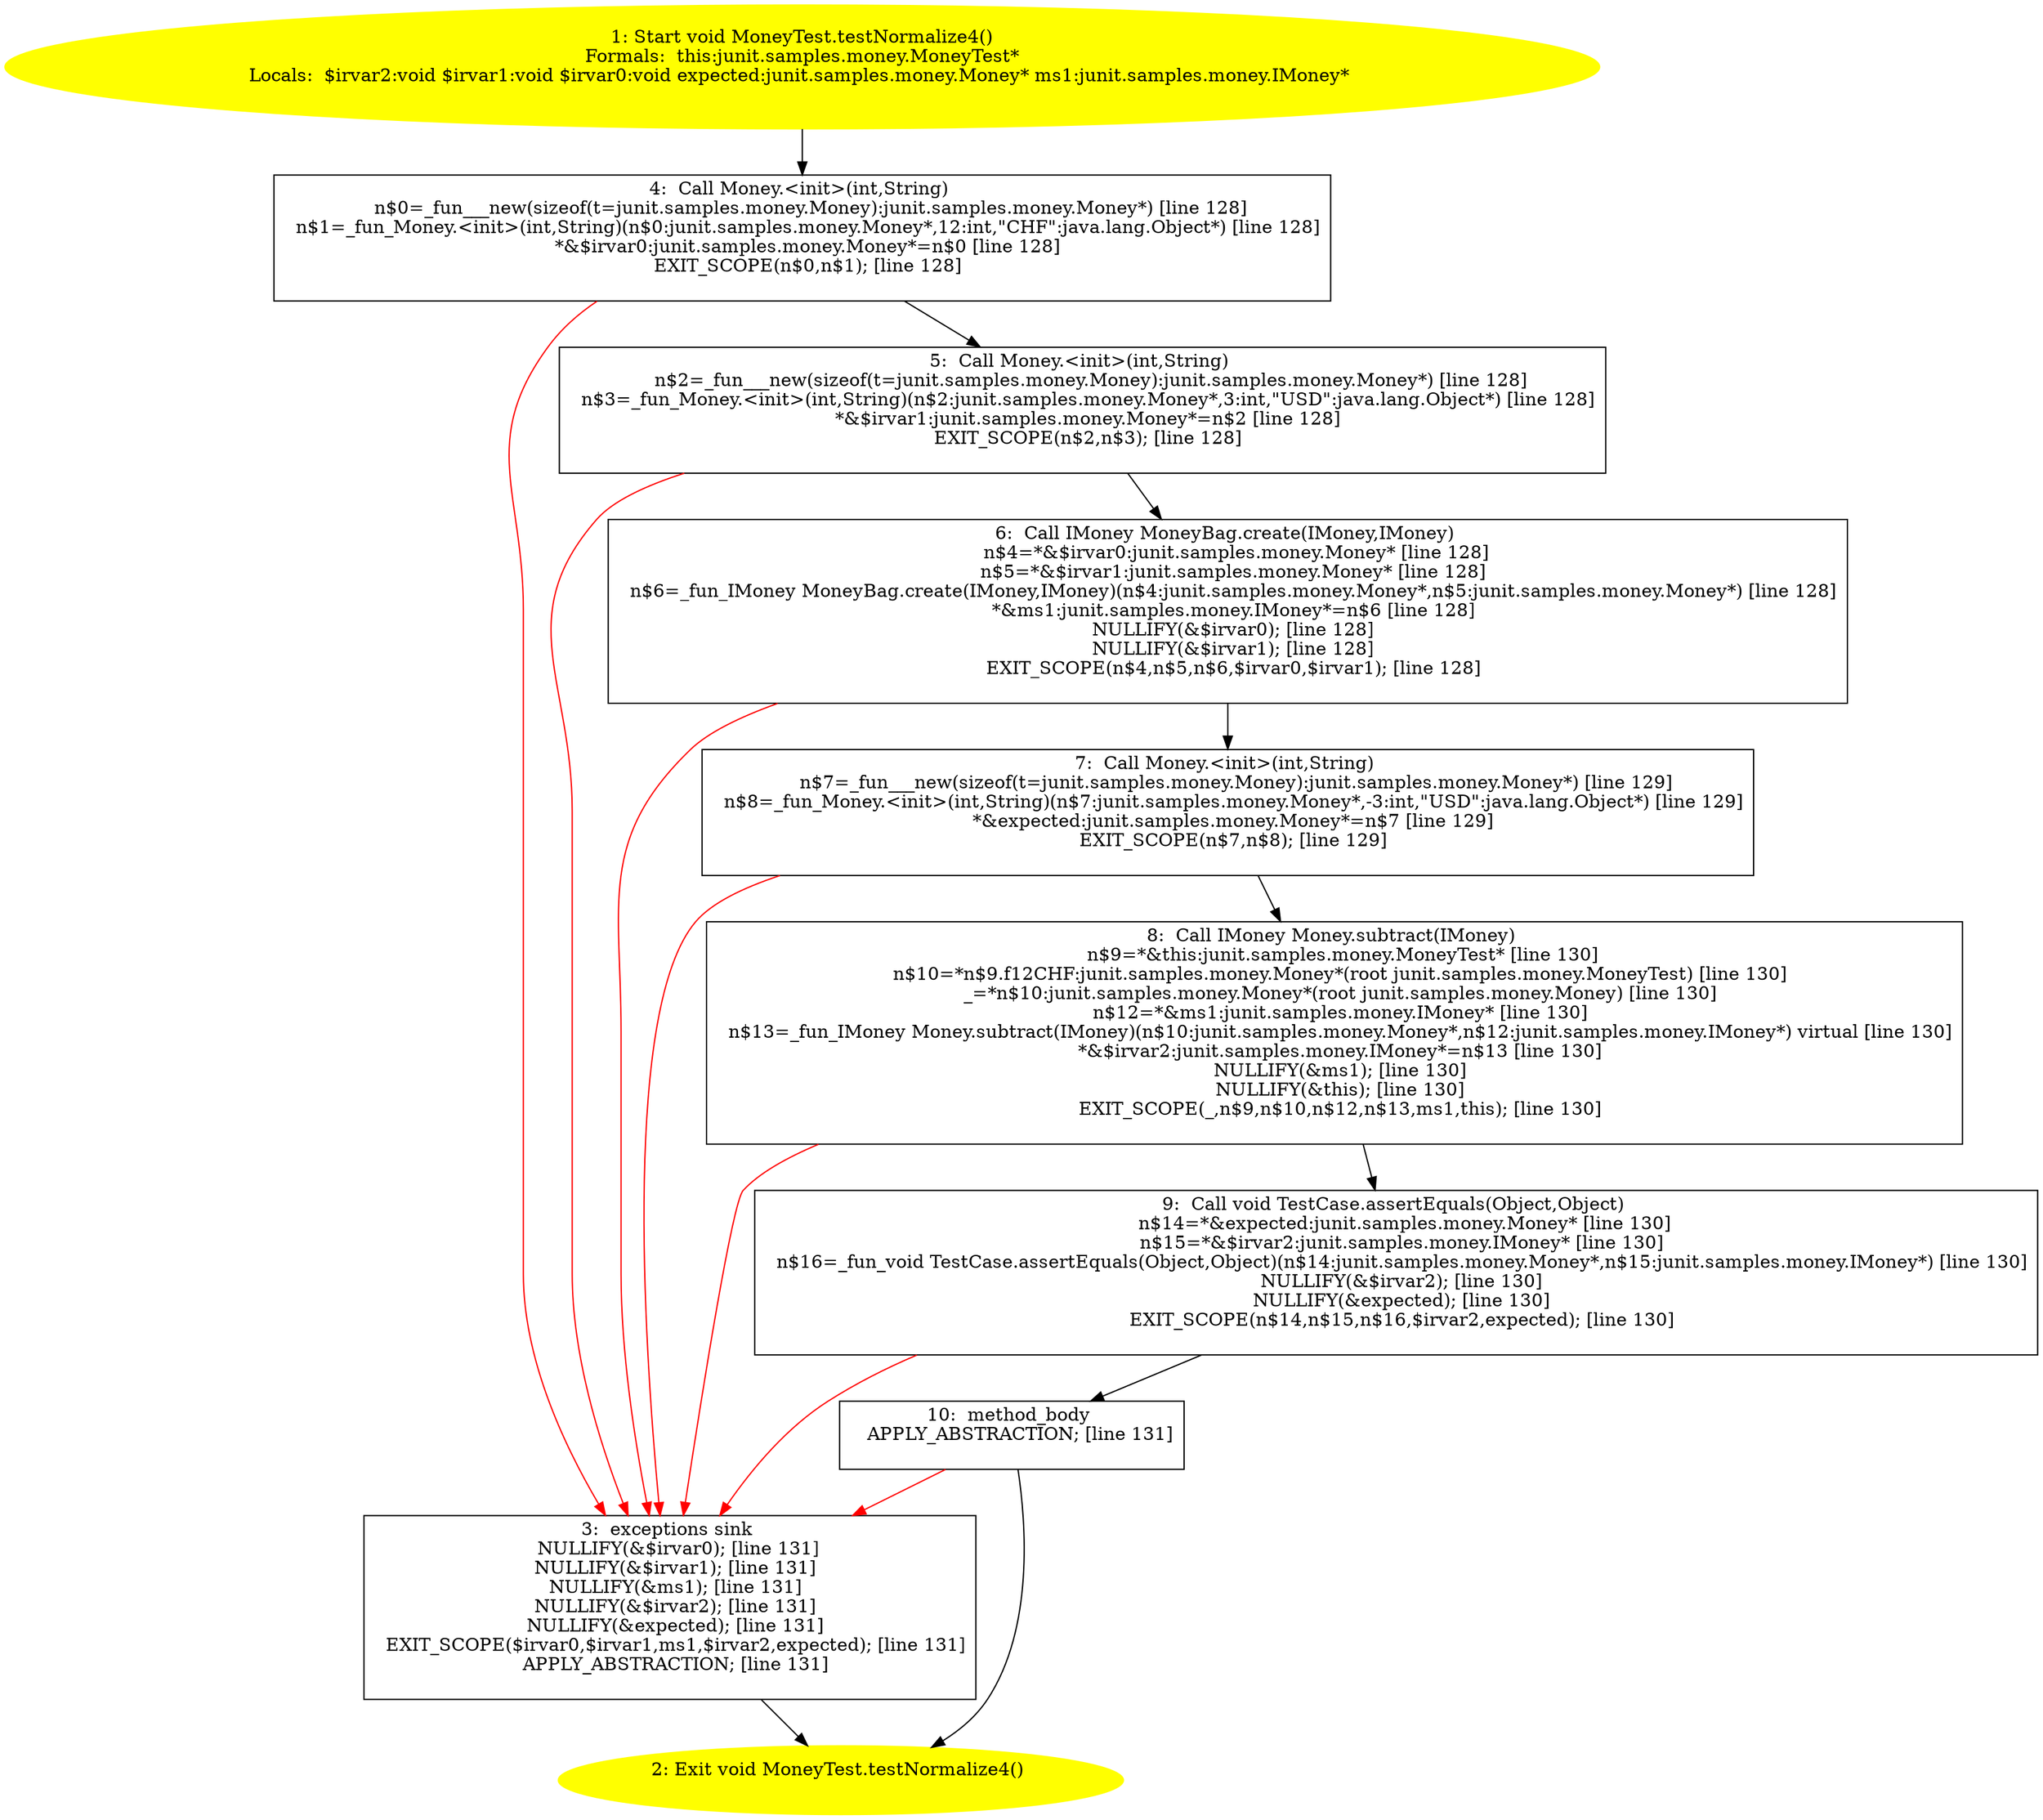 /* @generated */
digraph cfg {
"junit.samples.money.MoneyTest.testNormalize4():void.37a1f149e5228e9cc3cb011cc687f4b0_1" [label="1: Start void MoneyTest.testNormalize4()\nFormals:  this:junit.samples.money.MoneyTest*\nLocals:  $irvar2:void $irvar1:void $irvar0:void expected:junit.samples.money.Money* ms1:junit.samples.money.IMoney* \n  " color=yellow style=filled]
	

	 "junit.samples.money.MoneyTest.testNormalize4():void.37a1f149e5228e9cc3cb011cc687f4b0_1" -> "junit.samples.money.MoneyTest.testNormalize4():void.37a1f149e5228e9cc3cb011cc687f4b0_4" ;
"junit.samples.money.MoneyTest.testNormalize4():void.37a1f149e5228e9cc3cb011cc687f4b0_2" [label="2: Exit void MoneyTest.testNormalize4() \n  " color=yellow style=filled]
	

"junit.samples.money.MoneyTest.testNormalize4():void.37a1f149e5228e9cc3cb011cc687f4b0_3" [label="3:  exceptions sink \n   NULLIFY(&$irvar0); [line 131]\n  NULLIFY(&$irvar1); [line 131]\n  NULLIFY(&ms1); [line 131]\n  NULLIFY(&$irvar2); [line 131]\n  NULLIFY(&expected); [line 131]\n  EXIT_SCOPE($irvar0,$irvar1,ms1,$irvar2,expected); [line 131]\n  APPLY_ABSTRACTION; [line 131]\n " shape="box"]
	

	 "junit.samples.money.MoneyTest.testNormalize4():void.37a1f149e5228e9cc3cb011cc687f4b0_3" -> "junit.samples.money.MoneyTest.testNormalize4():void.37a1f149e5228e9cc3cb011cc687f4b0_2" ;
"junit.samples.money.MoneyTest.testNormalize4():void.37a1f149e5228e9cc3cb011cc687f4b0_4" [label="4:  Call Money.<init>(int,String) \n   n$0=_fun___new(sizeof(t=junit.samples.money.Money):junit.samples.money.Money*) [line 128]\n  n$1=_fun_Money.<init>(int,String)(n$0:junit.samples.money.Money*,12:int,\"CHF\":java.lang.Object*) [line 128]\n  *&$irvar0:junit.samples.money.Money*=n$0 [line 128]\n  EXIT_SCOPE(n$0,n$1); [line 128]\n " shape="box"]
	

	 "junit.samples.money.MoneyTest.testNormalize4():void.37a1f149e5228e9cc3cb011cc687f4b0_4" -> "junit.samples.money.MoneyTest.testNormalize4():void.37a1f149e5228e9cc3cb011cc687f4b0_5" ;
	 "junit.samples.money.MoneyTest.testNormalize4():void.37a1f149e5228e9cc3cb011cc687f4b0_4" -> "junit.samples.money.MoneyTest.testNormalize4():void.37a1f149e5228e9cc3cb011cc687f4b0_3" [color="red" ];
"junit.samples.money.MoneyTest.testNormalize4():void.37a1f149e5228e9cc3cb011cc687f4b0_5" [label="5:  Call Money.<init>(int,String) \n   n$2=_fun___new(sizeof(t=junit.samples.money.Money):junit.samples.money.Money*) [line 128]\n  n$3=_fun_Money.<init>(int,String)(n$2:junit.samples.money.Money*,3:int,\"USD\":java.lang.Object*) [line 128]\n  *&$irvar1:junit.samples.money.Money*=n$2 [line 128]\n  EXIT_SCOPE(n$2,n$3); [line 128]\n " shape="box"]
	

	 "junit.samples.money.MoneyTest.testNormalize4():void.37a1f149e5228e9cc3cb011cc687f4b0_5" -> "junit.samples.money.MoneyTest.testNormalize4():void.37a1f149e5228e9cc3cb011cc687f4b0_6" ;
	 "junit.samples.money.MoneyTest.testNormalize4():void.37a1f149e5228e9cc3cb011cc687f4b0_5" -> "junit.samples.money.MoneyTest.testNormalize4():void.37a1f149e5228e9cc3cb011cc687f4b0_3" [color="red" ];
"junit.samples.money.MoneyTest.testNormalize4():void.37a1f149e5228e9cc3cb011cc687f4b0_6" [label="6:  Call IMoney MoneyBag.create(IMoney,IMoney) \n   n$4=*&$irvar0:junit.samples.money.Money* [line 128]\n  n$5=*&$irvar1:junit.samples.money.Money* [line 128]\n  n$6=_fun_IMoney MoneyBag.create(IMoney,IMoney)(n$4:junit.samples.money.Money*,n$5:junit.samples.money.Money*) [line 128]\n  *&ms1:junit.samples.money.IMoney*=n$6 [line 128]\n  NULLIFY(&$irvar0); [line 128]\n  NULLIFY(&$irvar1); [line 128]\n  EXIT_SCOPE(n$4,n$5,n$6,$irvar0,$irvar1); [line 128]\n " shape="box"]
	

	 "junit.samples.money.MoneyTest.testNormalize4():void.37a1f149e5228e9cc3cb011cc687f4b0_6" -> "junit.samples.money.MoneyTest.testNormalize4():void.37a1f149e5228e9cc3cb011cc687f4b0_7" ;
	 "junit.samples.money.MoneyTest.testNormalize4():void.37a1f149e5228e9cc3cb011cc687f4b0_6" -> "junit.samples.money.MoneyTest.testNormalize4():void.37a1f149e5228e9cc3cb011cc687f4b0_3" [color="red" ];
"junit.samples.money.MoneyTest.testNormalize4():void.37a1f149e5228e9cc3cb011cc687f4b0_7" [label="7:  Call Money.<init>(int,String) \n   n$7=_fun___new(sizeof(t=junit.samples.money.Money):junit.samples.money.Money*) [line 129]\n  n$8=_fun_Money.<init>(int,String)(n$7:junit.samples.money.Money*,-3:int,\"USD\":java.lang.Object*) [line 129]\n  *&expected:junit.samples.money.Money*=n$7 [line 129]\n  EXIT_SCOPE(n$7,n$8); [line 129]\n " shape="box"]
	

	 "junit.samples.money.MoneyTest.testNormalize4():void.37a1f149e5228e9cc3cb011cc687f4b0_7" -> "junit.samples.money.MoneyTest.testNormalize4():void.37a1f149e5228e9cc3cb011cc687f4b0_8" ;
	 "junit.samples.money.MoneyTest.testNormalize4():void.37a1f149e5228e9cc3cb011cc687f4b0_7" -> "junit.samples.money.MoneyTest.testNormalize4():void.37a1f149e5228e9cc3cb011cc687f4b0_3" [color="red" ];
"junit.samples.money.MoneyTest.testNormalize4():void.37a1f149e5228e9cc3cb011cc687f4b0_8" [label="8:  Call IMoney Money.subtract(IMoney) \n   n$9=*&this:junit.samples.money.MoneyTest* [line 130]\n  n$10=*n$9.f12CHF:junit.samples.money.Money*(root junit.samples.money.MoneyTest) [line 130]\n  _=*n$10:junit.samples.money.Money*(root junit.samples.money.Money) [line 130]\n  n$12=*&ms1:junit.samples.money.IMoney* [line 130]\n  n$13=_fun_IMoney Money.subtract(IMoney)(n$10:junit.samples.money.Money*,n$12:junit.samples.money.IMoney*) virtual [line 130]\n  *&$irvar2:junit.samples.money.IMoney*=n$13 [line 130]\n  NULLIFY(&ms1); [line 130]\n  NULLIFY(&this); [line 130]\n  EXIT_SCOPE(_,n$9,n$10,n$12,n$13,ms1,this); [line 130]\n " shape="box"]
	

	 "junit.samples.money.MoneyTest.testNormalize4():void.37a1f149e5228e9cc3cb011cc687f4b0_8" -> "junit.samples.money.MoneyTest.testNormalize4():void.37a1f149e5228e9cc3cb011cc687f4b0_9" ;
	 "junit.samples.money.MoneyTest.testNormalize4():void.37a1f149e5228e9cc3cb011cc687f4b0_8" -> "junit.samples.money.MoneyTest.testNormalize4():void.37a1f149e5228e9cc3cb011cc687f4b0_3" [color="red" ];
"junit.samples.money.MoneyTest.testNormalize4():void.37a1f149e5228e9cc3cb011cc687f4b0_9" [label="9:  Call void TestCase.assertEquals(Object,Object) \n   n$14=*&expected:junit.samples.money.Money* [line 130]\n  n$15=*&$irvar2:junit.samples.money.IMoney* [line 130]\n  n$16=_fun_void TestCase.assertEquals(Object,Object)(n$14:junit.samples.money.Money*,n$15:junit.samples.money.IMoney*) [line 130]\n  NULLIFY(&$irvar2); [line 130]\n  NULLIFY(&expected); [line 130]\n  EXIT_SCOPE(n$14,n$15,n$16,$irvar2,expected); [line 130]\n " shape="box"]
	

	 "junit.samples.money.MoneyTest.testNormalize4():void.37a1f149e5228e9cc3cb011cc687f4b0_9" -> "junit.samples.money.MoneyTest.testNormalize4():void.37a1f149e5228e9cc3cb011cc687f4b0_10" ;
	 "junit.samples.money.MoneyTest.testNormalize4():void.37a1f149e5228e9cc3cb011cc687f4b0_9" -> "junit.samples.money.MoneyTest.testNormalize4():void.37a1f149e5228e9cc3cb011cc687f4b0_3" [color="red" ];
"junit.samples.money.MoneyTest.testNormalize4():void.37a1f149e5228e9cc3cb011cc687f4b0_10" [label="10:  method_body \n   APPLY_ABSTRACTION; [line 131]\n " shape="box"]
	

	 "junit.samples.money.MoneyTest.testNormalize4():void.37a1f149e5228e9cc3cb011cc687f4b0_10" -> "junit.samples.money.MoneyTest.testNormalize4():void.37a1f149e5228e9cc3cb011cc687f4b0_2" ;
	 "junit.samples.money.MoneyTest.testNormalize4():void.37a1f149e5228e9cc3cb011cc687f4b0_10" -> "junit.samples.money.MoneyTest.testNormalize4():void.37a1f149e5228e9cc3cb011cc687f4b0_3" [color="red" ];
}
